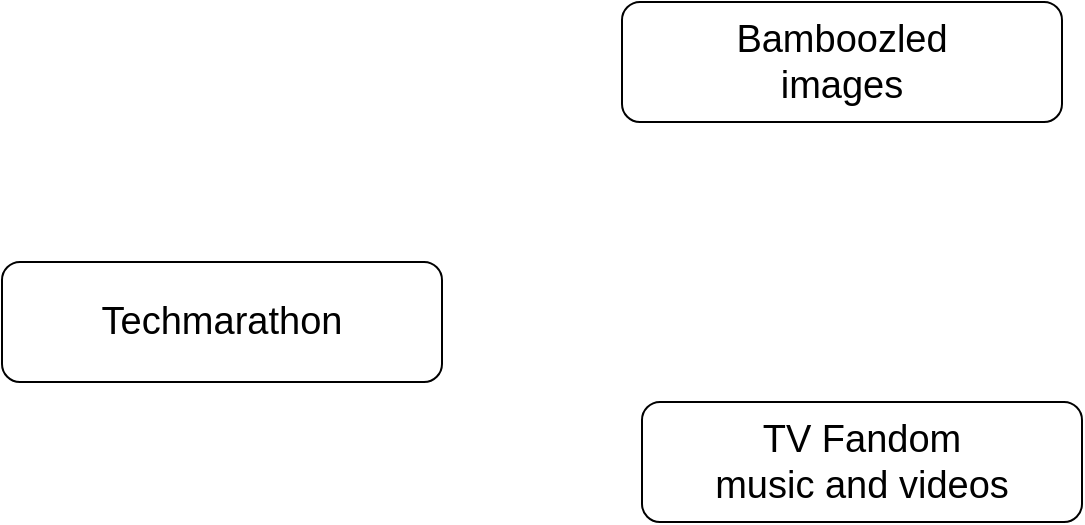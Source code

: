 <mxfile version="16.4.3" type="github">
  <diagram id="jMX4rpMtADMRPg1Q61Ab" name="Page-1">
    <mxGraphModel dx="1038" dy="571" grid="1" gridSize="10" guides="1" tooltips="1" connect="1" arrows="1" fold="1" page="1" pageScale="1" pageWidth="850" pageHeight="1100" math="0" shadow="0">
      <root>
        <mxCell id="0" />
        <mxCell id="1" parent="0" />
        <mxCell id="Xwj90LFqdcLAcU0Ns_iP-2" value="&lt;font style=&quot;font-size: 19px&quot;&gt;Techmarathon&lt;/font&gt;" style="rounded=1;whiteSpace=wrap;html=1;" vertex="1" parent="1">
          <mxGeometry x="60" y="210" width="220" height="60" as="geometry" />
        </mxCell>
        <mxCell id="Xwj90LFqdcLAcU0Ns_iP-3" value="&lt;font style=&quot;font-size: 19px&quot;&gt;Bamboozled&lt;br&gt;images&lt;br&gt;&lt;/font&gt;" style="rounded=1;whiteSpace=wrap;html=1;" vertex="1" parent="1">
          <mxGeometry x="370" y="80" width="220" height="60" as="geometry" />
        </mxCell>
        <mxCell id="Xwj90LFqdcLAcU0Ns_iP-4" value="&lt;font style=&quot;font-size: 19px&quot;&gt;TV Fandom&lt;br&gt;music and videos&lt;br&gt;&lt;/font&gt;" style="rounded=1;whiteSpace=wrap;html=1;" vertex="1" parent="1">
          <mxGeometry x="380" y="280" width="220" height="60" as="geometry" />
        </mxCell>
      </root>
    </mxGraphModel>
  </diagram>
</mxfile>
